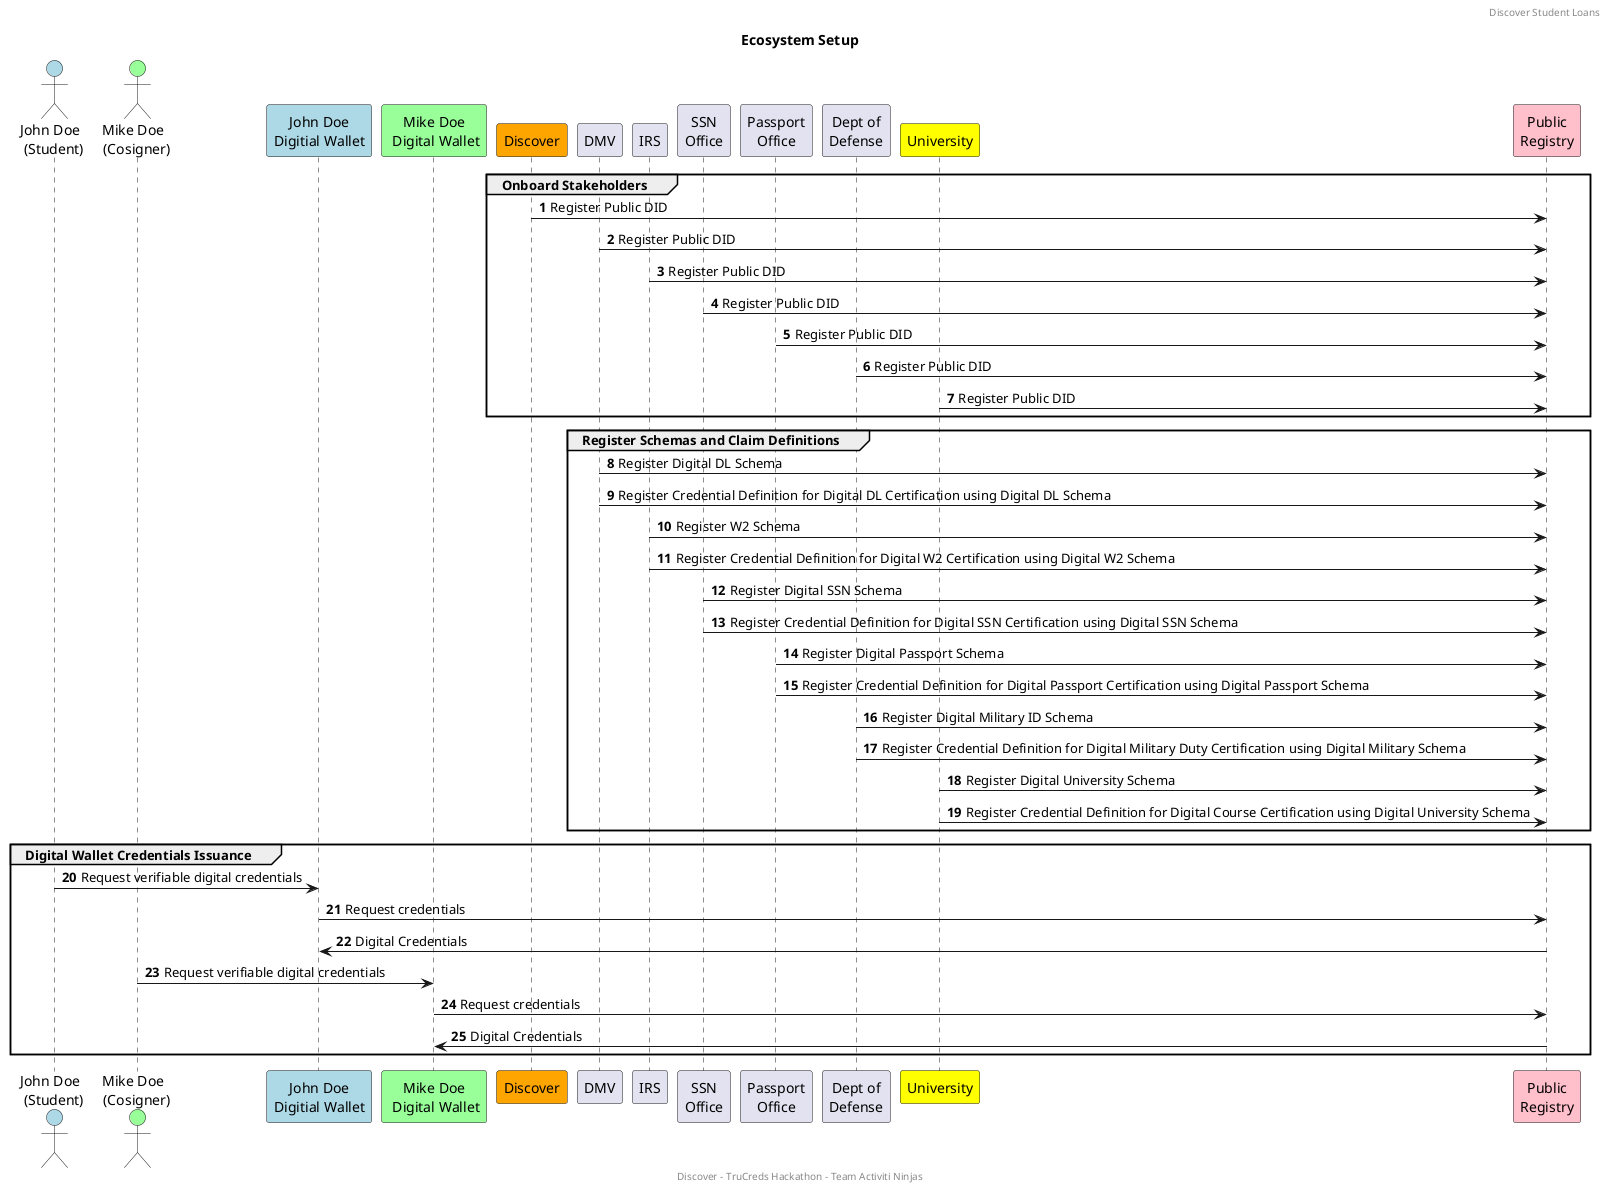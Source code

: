 @startuml

header Discover Student Loans
footer Discover - TruCreds Hackathon - Team Activiti Ninjas

title Ecosystem Setup

autonumber 1
skinparam noteBorderColor black

actor "John Doe \n (Student)" as STUDENT #lightblue
actor "Mike Doe \n (Cosigner)" as COSIGNER #99FF99
participant "John Doe\nDigitial Wallet" as SWALLET #lightblue
participant "Mike Doe\n Digital Wallet" as CWALLET #99FF99
participant "Discover" as DFS #orange
participant "DMV" as DMV
participant "IRS" as IRS
participant "SSN\nOffice" as SSN
participant "Passport\nOffice" as PASSPORT
participant "Dept of\nDefense" as MILITARY
participant "University" as UNIVERSITY #yellow
participant "Public\nRegistry" as REGISTRY #pink

group Onboard Stakeholders 
DFS->REGISTRY: Register Public DID
DMV->REGISTRY: Register Public DID
IRS->REGISTRY: Register Public DID
SSN->REGISTRY: Register Public DID
PASSPORT->REGISTRY: Register Public DID
MILITARY->REGISTRY: Register Public DID
UNIVERSITY->REGISTRY: Register Public DID
end

group Register Schemas and Claim Definitions
DMV->REGISTRY: Register Digital DL Schema
DMV->REGISTRY: Register Credential Definition for Digital DL Certification using Digital DL Schema
IRS->REGISTRY: Register W2 Schema
IRS->REGISTRY: Register Credential Definition for Digital W2 Certification using Digital W2 Schema
SSN->REGISTRY: Register Digital SSN Schema
SSN->REGISTRY: Register Credential Definition for Digital SSN Certification using Digital SSN Schema
PASSPORT->REGISTRY: Register Digital Passport Schema
PASSPORT->REGISTRY: Register Credential Definition for Digital Passport Certification using Digital Passport Schema
MILITARY->REGISTRY: Register Digital Military ID Schema
MILITARY->REGISTRY: Register Credential Definition for Digital Military Duty Certification using Digital Military Schema
UNIVERSITY->REGISTRY: Register Digital University Schema
UNIVERSITY->REGISTRY: Register Credential Definition for Digital Course Certification using Digital University Schema
end

group Digital Wallet Credentials Issuance   
STUDENT->SWALLET: Request verifiable digital credentials
SWALLET->REGISTRY: Request credentials
REGISTRY->SWALLET: Digital Credentials
COSIGNER->CWALLET: Request verifiable digital credentials
CWALLET->REGISTRY: Request credentials
REGISTRY->CWALLET: Digital Credentials
end

@enduml
